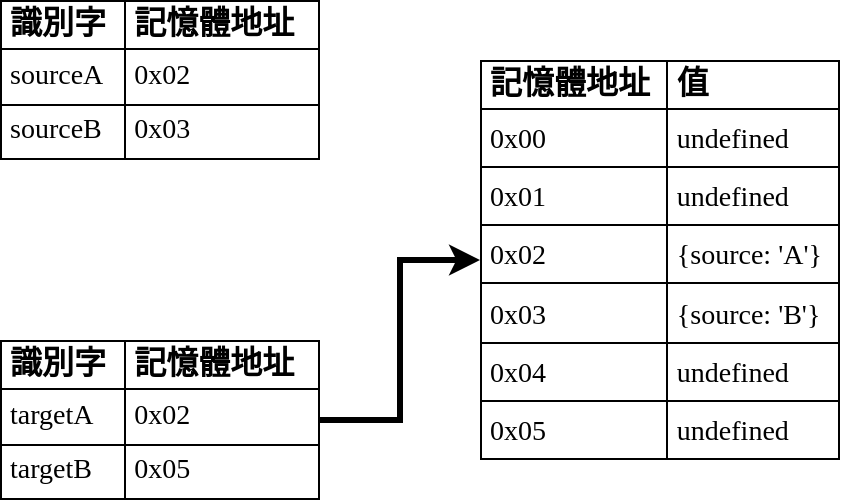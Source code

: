 <mxfile version="13.1.3">
    <diagram id="6hGFLwfOUW9BJ-s0fimq" name="Page-1">
        <mxGraphModel dx="511" dy="792" grid="1" gridSize="10" guides="0" tooltips="1" connect="1" arrows="1" fold="1" page="1" pageScale="1" pageWidth="500" pageHeight="400" math="0" shadow="0">
            <root>
                <mxCell id="0"/>
                <mxCell id="1" parent="0"/>
                <mxCell id="99" value="&lt;table cellpadding=&quot;4&quot; cellspacing=&quot;0&quot; style=&quot;width: 100% ; height: 100% ; border: 1px solid rgb(0 , 0 , 0) ; border-collapse: collapse ; font-size: 14px ; background-color: rgb(255 , 255 , 255)&quot; border=&quot;1&quot;&gt;&lt;tbody&gt;&lt;tr style=&quot;line-height: 90%&quot;&gt;&lt;th&gt;&lt;font style=&quot;font-size: 16px&quot; color=&quot;#000000&quot;&gt;識別字&lt;/font&gt;&lt;/th&gt;&lt;th&gt;&lt;font style=&quot;font-size: 16px&quot; color=&quot;#000000&quot;&gt;記憶體地址&lt;/font&gt;&lt;/th&gt;&lt;/tr&gt;&lt;tr&gt;&lt;td&gt;&lt;font color=&quot;#000000&quot;&gt;sourceA&lt;/font&gt;&lt;/td&gt;&lt;td&gt;&lt;font style=&quot;font-size: 14px&quot; color=&quot;#000000&quot;&gt;0x02&lt;/font&gt;&lt;/td&gt;&lt;/tr&gt;&lt;tr&gt;&lt;td&gt;&lt;font color=&quot;#000000&quot;&gt;sourceB&lt;br&gt;&lt;/font&gt;&lt;/td&gt;&lt;td&gt;&lt;font color=&quot;#000000&quot; style=&quot;font-size: 14px&quot;&gt;0x03&lt;/font&gt;&lt;/td&gt;&lt;/tr&gt;&lt;/tbody&gt;&lt;/table&gt; " style="verticalAlign=top;align=left;overflow=fill;fontSize=15;fontFamily=正黑體;html=1;strokeWidth=3;strokeColor=none;fillColor=none;" parent="1" vertex="1">
                    <mxGeometry x="40" y="30" width="160" height="80" as="geometry"/>
                </mxCell>
                <mxCell id="100" value="&lt;table cellpadding=&quot;4&quot; cellspacing=&quot;0&quot; style=&quot;width: 100% ; height: 100% ; border: 1px solid rgb(0 , 0 , 0) ; border-collapse: collapse ; background-color: rgb(255 , 255 , 255) ; font-size: 14px&quot; border=&quot;1&quot;&gt;&lt;tbody style=&quot;font-size: 16px&quot;&gt;&lt;tr style=&quot;line-height: 90%&quot;&gt;&lt;th&gt;&lt;span&gt;&lt;font style=&quot;font-size: 16px&quot;&gt;記憶體地址&lt;br&gt;&lt;/font&gt;&lt;/span&gt;&lt;/th&gt;&lt;th&gt;&lt;span&gt;&lt;font style=&quot;font-size: 16px&quot;&gt;值&lt;/font&gt;&lt;/span&gt;&lt;/th&gt;&lt;/tr&gt;&lt;tr&gt;&lt;td&gt;&lt;span&gt;&lt;font style=&quot;font-size: 14px&quot;&gt;0x00&lt;br&gt;&lt;/font&gt;&lt;/span&gt;&lt;/td&gt;&lt;td&gt;&lt;span style=&quot;font-size: 14px&quot;&gt;undefined&lt;/span&gt;&lt;/td&gt;&lt;/tr&gt;&lt;tr&gt;&lt;td&gt;&lt;font style=&quot;font-size: 14px&quot;&gt;0x01&lt;/font&gt;&lt;/td&gt;&lt;td&gt;&lt;font style=&quot;font-size: 14px&quot;&gt;undefined&lt;br&gt;&lt;/font&gt;&lt;/td&gt;&lt;/tr&gt;&lt;tr&gt;&lt;td&gt;&lt;span style=&quot;font-size: 14px&quot;&gt;0x02&lt;/span&gt;&lt;br&gt;&lt;/td&gt;&lt;td&gt;&lt;span style=&quot;font-size: 14px&quot;&gt;{source: 'A'}&lt;/span&gt;&lt;br&gt;&lt;/td&gt;&lt;/tr&gt;&lt;tr&gt;&lt;td&gt;&lt;span style=&quot;font-size: 14px&quot;&gt;0x03&lt;/span&gt;&lt;br&gt;&lt;/td&gt;&lt;td&gt;&lt;span style=&quot;font-size: 14px&quot;&gt;{source: 'B'}&lt;/span&gt;&lt;br&gt;&lt;/td&gt;&lt;/tr&gt;&lt;tr&gt;&lt;td&gt;&lt;span style=&quot;font-size: 14px&quot;&gt;0x04&lt;/span&gt;&lt;br&gt;&lt;/td&gt;&lt;td&gt;&lt;span style=&quot;font-size: 14px&quot;&gt;undefined&lt;/span&gt;&lt;br&gt;&lt;/td&gt;&lt;/tr&gt;&lt;tr&gt;&lt;td&gt;&lt;span style=&quot;font-size: 14px&quot;&gt;0x05&lt;/span&gt;&lt;br&gt;&lt;/td&gt;&lt;td&gt;&lt;span style=&quot;font-size: 14px&quot;&gt;undefined&lt;/span&gt;&lt;br&gt;&lt;/td&gt;&lt;/tr&gt;&lt;/tbody&gt;&lt;/table&gt; " style="verticalAlign=top;align=left;overflow=fill;fontSize=12;fontFamily=正黑體;html=1;strokeWidth=3;fillColor=none;strokeColor=none;fontColor=#000000;" parent="1" vertex="1">
                    <mxGeometry x="280" y="60" width="180" height="200" as="geometry"/>
                </mxCell>
                <mxCell id="104" style="edgeStyle=orthogonalEdgeStyle;rounded=0;orthogonalLoop=1;jettySize=auto;html=1;exitX=1;exitY=0.5;exitDx=0;exitDy=0;entryX=0;entryY=0.5;entryDx=0;entryDy=0;strokeWidth=3;" edge="1" parent="1" source="103" target="100">
                    <mxGeometry relative="1" as="geometry"/>
                </mxCell>
                <mxCell id="103" value="&lt;table cellpadding=&quot;4&quot; cellspacing=&quot;0&quot; style=&quot;width: 100% ; height: 100% ; border: 1px solid rgb(0 , 0 , 0) ; border-collapse: collapse ; font-size: 14px ; background-color: rgb(255 , 255 , 255)&quot; border=&quot;1&quot;&gt;&lt;tbody&gt;&lt;tr style=&quot;line-height: 90%&quot;&gt;&lt;th&gt;&lt;font style=&quot;font-size: 16px&quot; color=&quot;#000000&quot;&gt;識別字&lt;/font&gt;&lt;/th&gt;&lt;th&gt;&lt;font style=&quot;font-size: 16px&quot; color=&quot;#000000&quot;&gt;記憶體地址&lt;/font&gt;&lt;/th&gt;&lt;/tr&gt;&lt;tr&gt;&lt;td&gt;&lt;font color=&quot;#000000&quot;&gt;targetA&lt;/font&gt;&lt;/td&gt;&lt;td&gt;&lt;font style=&quot;font-size: 14px&quot; color=&quot;#000000&quot;&gt;0x02&lt;/font&gt;&lt;/td&gt;&lt;/tr&gt;&lt;tr&gt;&lt;td&gt;&lt;font color=&quot;#000000&quot;&gt;targetB&lt;br&gt;&lt;/font&gt;&lt;/td&gt;&lt;td&gt;&lt;font color=&quot;#000000&quot; style=&quot;font-size: 14px&quot;&gt;0x05&lt;/font&gt;&lt;/td&gt;&lt;/tr&gt;&lt;/tbody&gt;&lt;/table&gt; " style="verticalAlign=top;align=left;overflow=fill;fontSize=15;fontFamily=正黑體;html=1;strokeWidth=3;strokeColor=none;fillColor=none;" parent="1" vertex="1">
                    <mxGeometry x="40" y="200" width="160" height="80" as="geometry"/>
                </mxCell>
            </root>
        </mxGraphModel>
    </diagram>
</mxfile>